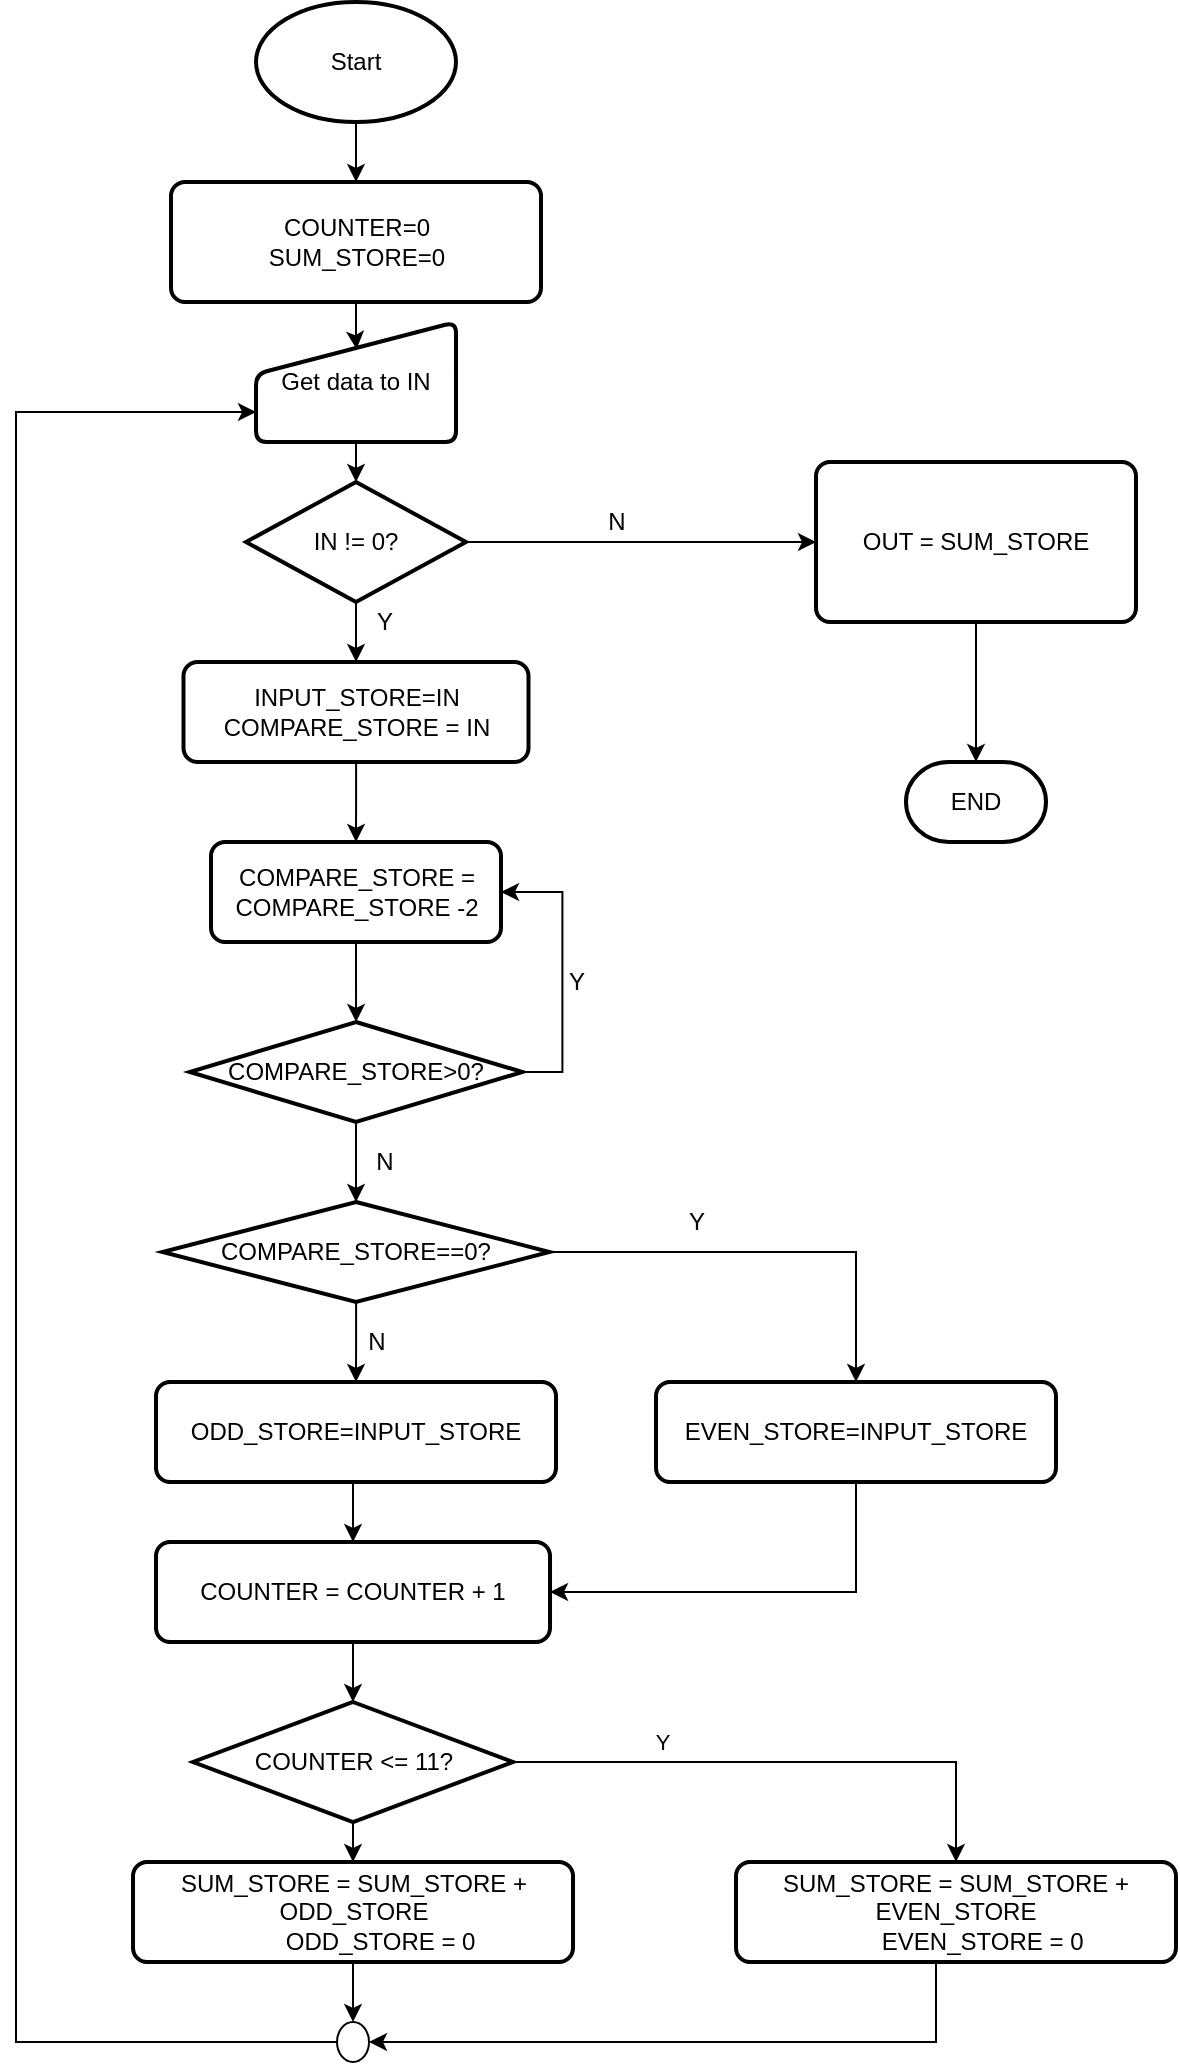 <mxfile version="15.0.3" type="github">
  <diagram id="dw_7Rh8x_ZNJzA37lMaL" name="Page-1">
    <mxGraphModel dx="2370" dy="1287" grid="1" gridSize="10" guides="1" tooltips="1" connect="1" arrows="1" fold="1" page="1" pageScale="1" pageWidth="827" pageHeight="1169" math="0" shadow="0">
      <root>
        <mxCell id="0" />
        <mxCell id="1" parent="0" />
        <mxCell id="iAu7uCkym9_WHQVDxjhl-3" value="" style="edgeStyle=orthogonalEdgeStyle;rounded=0;orthogonalLoop=1;jettySize=auto;html=1;" edge="1" parent="1" source="iAu7uCkym9_WHQVDxjhl-1" target="iAu7uCkym9_WHQVDxjhl-2">
          <mxGeometry relative="1" as="geometry" />
        </mxCell>
        <mxCell id="iAu7uCkym9_WHQVDxjhl-1" value="Start" style="strokeWidth=2;html=1;shape=mxgraph.flowchart.start_1;whiteSpace=wrap;" vertex="1" parent="1">
          <mxGeometry x="180" y="30" width="100" height="60" as="geometry" />
        </mxCell>
        <mxCell id="iAu7uCkym9_WHQVDxjhl-10" value="" style="edgeStyle=orthogonalEdgeStyle;rounded=0;orthogonalLoop=1;jettySize=auto;html=1;entryX=0.503;entryY=0.226;entryDx=0;entryDy=0;entryPerimeter=0;" edge="1" parent="1" source="iAu7uCkym9_WHQVDxjhl-2" target="iAu7uCkym9_WHQVDxjhl-29">
          <mxGeometry relative="1" as="geometry">
            <mxPoint x="230" y="210" as="targetPoint" />
          </mxGeometry>
        </mxCell>
        <mxCell id="iAu7uCkym9_WHQVDxjhl-2" value="COUNTER=0&lt;br&gt;SUM_STORE=0" style="rounded=1;whiteSpace=wrap;html=1;absoluteArcSize=1;arcSize=14;strokeWidth=2;" vertex="1" parent="1">
          <mxGeometry x="137.5" y="120" width="185" height="60" as="geometry" />
        </mxCell>
        <mxCell id="iAu7uCkym9_WHQVDxjhl-7" value="" style="edgeStyle=orthogonalEdgeStyle;rounded=0;orthogonalLoop=1;jettySize=auto;html=1;" edge="1" parent="1" source="iAu7uCkym9_WHQVDxjhl-4" target="iAu7uCkym9_WHQVDxjhl-6">
          <mxGeometry relative="1" as="geometry" />
        </mxCell>
        <mxCell id="iAu7uCkym9_WHQVDxjhl-48" style="edgeStyle=orthogonalEdgeStyle;rounded=0;orthogonalLoop=1;jettySize=auto;html=1;exitX=1;exitY=0.5;exitDx=0;exitDy=0;exitPerimeter=0;entryX=0;entryY=0.5;entryDx=0;entryDy=0;" edge="1" parent="1" source="iAu7uCkym9_WHQVDxjhl-4" target="iAu7uCkym9_WHQVDxjhl-47">
          <mxGeometry relative="1" as="geometry">
            <mxPoint x="540" y="299.857" as="targetPoint" />
          </mxGeometry>
        </mxCell>
        <mxCell id="iAu7uCkym9_WHQVDxjhl-4" value="IN != 0?" style="strokeWidth=2;html=1;shape=mxgraph.flowchart.decision;whiteSpace=wrap;" vertex="1" parent="1">
          <mxGeometry x="175" y="270" width="110" height="60" as="geometry" />
        </mxCell>
        <mxCell id="iAu7uCkym9_WHQVDxjhl-16" value="" style="edgeStyle=orthogonalEdgeStyle;rounded=0;orthogonalLoop=1;jettySize=auto;html=1;" edge="1" parent="1" source="iAu7uCkym9_WHQVDxjhl-6" target="iAu7uCkym9_WHQVDxjhl-14">
          <mxGeometry relative="1" as="geometry" />
        </mxCell>
        <mxCell id="iAu7uCkym9_WHQVDxjhl-6" value="INPUT_STORE=IN&lt;br&gt;COMPARE_STORE = IN" style="rounded=1;whiteSpace=wrap;html=1;absoluteArcSize=1;arcSize=14;strokeWidth=2;" vertex="1" parent="1">
          <mxGeometry x="143.75" y="360" width="172.5" height="50" as="geometry" />
        </mxCell>
        <mxCell id="iAu7uCkym9_WHQVDxjhl-8" value="Y" style="text;html=1;align=center;verticalAlign=middle;resizable=0;points=[];autosize=1;strokeColor=none;" vertex="1" parent="1">
          <mxGeometry x="234" y="330" width="20" height="20" as="geometry" />
        </mxCell>
        <mxCell id="iAu7uCkym9_WHQVDxjhl-12" value="" style="edgeStyle=orthogonalEdgeStyle;rounded=0;orthogonalLoop=1;jettySize=auto;html=1;entryX=0.5;entryY=0;entryDx=0;entryDy=0;entryPerimeter=0;" edge="1" parent="1" target="iAu7uCkym9_WHQVDxjhl-4">
          <mxGeometry relative="1" as="geometry">
            <mxPoint x="230" y="250" as="sourcePoint" />
          </mxGeometry>
        </mxCell>
        <mxCell id="iAu7uCkym9_WHQVDxjhl-17" value="" style="edgeStyle=orthogonalEdgeStyle;rounded=0;orthogonalLoop=1;jettySize=auto;html=1;" edge="1" parent="1" source="iAu7uCkym9_WHQVDxjhl-14" target="iAu7uCkym9_WHQVDxjhl-15">
          <mxGeometry relative="1" as="geometry" />
        </mxCell>
        <mxCell id="iAu7uCkym9_WHQVDxjhl-14" value="COMPARE_STORE = COMPARE_STORE&amp;nbsp;-2" style="rounded=1;whiteSpace=wrap;html=1;absoluteArcSize=1;arcSize=14;strokeWidth=2;" vertex="1" parent="1">
          <mxGeometry x="157.5" y="450" width="145" height="50" as="geometry" />
        </mxCell>
        <mxCell id="iAu7uCkym9_WHQVDxjhl-18" style="edgeStyle=orthogonalEdgeStyle;rounded=0;orthogonalLoop=1;jettySize=auto;html=1;exitX=1;exitY=0.5;exitDx=0;exitDy=0;exitPerimeter=0;entryX=1;entryY=0.5;entryDx=0;entryDy=0;" edge="1" parent="1" source="iAu7uCkym9_WHQVDxjhl-15" target="iAu7uCkym9_WHQVDxjhl-14">
          <mxGeometry relative="1" as="geometry" />
        </mxCell>
        <mxCell id="iAu7uCkym9_WHQVDxjhl-21" value="" style="edgeStyle=orthogonalEdgeStyle;rounded=0;orthogonalLoop=1;jettySize=auto;html=1;" edge="1" parent="1" source="iAu7uCkym9_WHQVDxjhl-15" target="iAu7uCkym9_WHQVDxjhl-20">
          <mxGeometry relative="1" as="geometry" />
        </mxCell>
        <mxCell id="iAu7uCkym9_WHQVDxjhl-15" value="&lt;span&gt;COMPARE_STORE&amp;gt;0?&lt;/span&gt;" style="strokeWidth=2;html=1;shape=mxgraph.flowchart.decision;whiteSpace=wrap;" vertex="1" parent="1">
          <mxGeometry x="146.88" y="540" width="166.25" height="50" as="geometry" />
        </mxCell>
        <mxCell id="iAu7uCkym9_WHQVDxjhl-19" value="Y" style="text;html=1;align=center;verticalAlign=middle;resizable=0;points=[];autosize=1;strokeColor=none;" vertex="1" parent="1">
          <mxGeometry x="330" y="510" width="20" height="20" as="geometry" />
        </mxCell>
        <mxCell id="iAu7uCkym9_WHQVDxjhl-24" style="edgeStyle=orthogonalEdgeStyle;rounded=0;orthogonalLoop=1;jettySize=auto;html=1;entryX=0.5;entryY=0;entryDx=0;entryDy=0;" edge="1" parent="1" source="iAu7uCkym9_WHQVDxjhl-20" target="iAu7uCkym9_WHQVDxjhl-23">
          <mxGeometry relative="1" as="geometry" />
        </mxCell>
        <mxCell id="iAu7uCkym9_WHQVDxjhl-27" value="" style="edgeStyle=orthogonalEdgeStyle;rounded=0;orthogonalLoop=1;jettySize=auto;html=1;" edge="1" parent="1" source="iAu7uCkym9_WHQVDxjhl-20" target="iAu7uCkym9_WHQVDxjhl-26">
          <mxGeometry relative="1" as="geometry" />
        </mxCell>
        <mxCell id="iAu7uCkym9_WHQVDxjhl-20" value="&lt;span&gt;COMPARE_STORE==0?&lt;/span&gt;" style="strokeWidth=2;html=1;shape=mxgraph.flowchart.decision;whiteSpace=wrap;" vertex="1" parent="1">
          <mxGeometry x="133.25" y="630" width="193.5" height="50" as="geometry" />
        </mxCell>
        <mxCell id="iAu7uCkym9_WHQVDxjhl-22" value="N" style="text;html=1;align=center;verticalAlign=middle;resizable=0;points=[];autosize=1;strokeColor=none;" vertex="1" parent="1">
          <mxGeometry x="234" y="600" width="20" height="20" as="geometry" />
        </mxCell>
        <mxCell id="iAu7uCkym9_WHQVDxjhl-33" style="edgeStyle=orthogonalEdgeStyle;rounded=0;orthogonalLoop=1;jettySize=auto;html=1;entryX=1;entryY=0.5;entryDx=0;entryDy=0;" edge="1" parent="1" source="iAu7uCkym9_WHQVDxjhl-23" target="iAu7uCkym9_WHQVDxjhl-31">
          <mxGeometry relative="1" as="geometry">
            <Array as="points">
              <mxPoint x="480" y="825" />
            </Array>
          </mxGeometry>
        </mxCell>
        <mxCell id="iAu7uCkym9_WHQVDxjhl-23" value="EVEN_STORE=INPUT_STORE" style="rounded=1;whiteSpace=wrap;html=1;absoluteArcSize=1;arcSize=14;strokeWidth=2;" vertex="1" parent="1">
          <mxGeometry x="380" y="720" width="200" height="50" as="geometry" />
        </mxCell>
        <mxCell id="iAu7uCkym9_WHQVDxjhl-25" value="Y" style="text;html=1;align=center;verticalAlign=middle;resizable=0;points=[];autosize=1;strokeColor=none;" vertex="1" parent="1">
          <mxGeometry x="390" y="630" width="20" height="20" as="geometry" />
        </mxCell>
        <mxCell id="iAu7uCkym9_WHQVDxjhl-32" style="edgeStyle=orthogonalEdgeStyle;rounded=0;orthogonalLoop=1;jettySize=auto;html=1;exitX=0.5;exitY=1;exitDx=0;exitDy=0;entryX=0.5;entryY=0;entryDx=0;entryDy=0;" edge="1" parent="1" source="iAu7uCkym9_WHQVDxjhl-26" target="iAu7uCkym9_WHQVDxjhl-31">
          <mxGeometry relative="1" as="geometry" />
        </mxCell>
        <mxCell id="iAu7uCkym9_WHQVDxjhl-26" value="ODD_STORE=INPUT_STORE" style="rounded=1;whiteSpace=wrap;html=1;absoluteArcSize=1;arcSize=14;strokeWidth=2;" vertex="1" parent="1">
          <mxGeometry x="130.01" y="720" width="200" height="50" as="geometry" />
        </mxCell>
        <mxCell id="iAu7uCkym9_WHQVDxjhl-28" value="N" style="text;html=1;align=center;verticalAlign=middle;resizable=0;points=[];autosize=1;strokeColor=none;" vertex="1" parent="1">
          <mxGeometry x="230" y="690" width="20" height="20" as="geometry" />
        </mxCell>
        <mxCell id="iAu7uCkym9_WHQVDxjhl-29" value="&lt;span&gt;Get data to IN&lt;/span&gt;" style="html=1;strokeWidth=2;shape=manualInput;whiteSpace=wrap;rounded=1;size=26;arcSize=11;" vertex="1" parent="1">
          <mxGeometry x="180.01" y="190" width="100" height="60" as="geometry" />
        </mxCell>
        <mxCell id="iAu7uCkym9_WHQVDxjhl-36" value="" style="edgeStyle=orthogonalEdgeStyle;rounded=0;orthogonalLoop=1;jettySize=auto;html=1;" edge="1" parent="1" source="iAu7uCkym9_WHQVDxjhl-31" target="iAu7uCkym9_WHQVDxjhl-35">
          <mxGeometry relative="1" as="geometry" />
        </mxCell>
        <mxCell id="iAu7uCkym9_WHQVDxjhl-31" value="COUNTER = COUNTER + 1" style="rounded=1;whiteSpace=wrap;html=1;absoluteArcSize=1;arcSize=14;strokeWidth=2;" vertex="1" parent="1">
          <mxGeometry x="130.01" y="800" width="197" height="50" as="geometry" />
        </mxCell>
        <mxCell id="iAu7uCkym9_WHQVDxjhl-38" style="edgeStyle=orthogonalEdgeStyle;rounded=0;orthogonalLoop=1;jettySize=auto;html=1;entryX=0.5;entryY=0;entryDx=0;entryDy=0;" edge="1" parent="1" source="iAu7uCkym9_WHQVDxjhl-35" target="iAu7uCkym9_WHQVDxjhl-37">
          <mxGeometry relative="1" as="geometry">
            <mxPoint x="380" y="940" as="targetPoint" />
          </mxGeometry>
        </mxCell>
        <mxCell id="iAu7uCkym9_WHQVDxjhl-39" value="Y" style="edgeLabel;html=1;align=center;verticalAlign=middle;resizable=0;points=[];" vertex="1" connectable="0" parent="iAu7uCkym9_WHQVDxjhl-38">
          <mxGeometry x="-0.698" y="4" relative="1" as="geometry">
            <mxPoint x="33" y="-6" as="offset" />
          </mxGeometry>
        </mxCell>
        <mxCell id="iAu7uCkym9_WHQVDxjhl-41" value="" style="edgeStyle=orthogonalEdgeStyle;rounded=0;orthogonalLoop=1;jettySize=auto;html=1;" edge="1" parent="1" source="iAu7uCkym9_WHQVDxjhl-35" target="iAu7uCkym9_WHQVDxjhl-40">
          <mxGeometry relative="1" as="geometry" />
        </mxCell>
        <mxCell id="iAu7uCkym9_WHQVDxjhl-35" value="&lt;span&gt;COUNTER &amp;lt;= 11?&lt;/span&gt;" style="strokeWidth=2;html=1;shape=mxgraph.flowchart.decision;whiteSpace=wrap;" vertex="1" parent="1">
          <mxGeometry x="148.51" y="880" width="160" height="60" as="geometry" />
        </mxCell>
        <mxCell id="iAu7uCkym9_WHQVDxjhl-44" style="edgeStyle=orthogonalEdgeStyle;rounded=0;orthogonalLoop=1;jettySize=auto;html=1;entryX=1;entryY=0.5;entryDx=0;entryDy=0;entryPerimeter=0;" edge="1" parent="1" source="iAu7uCkym9_WHQVDxjhl-37" target="iAu7uCkym9_WHQVDxjhl-42">
          <mxGeometry relative="1" as="geometry">
            <Array as="points">
              <mxPoint x="520" y="1050" />
            </Array>
          </mxGeometry>
        </mxCell>
        <mxCell id="iAu7uCkym9_WHQVDxjhl-37" value="&lt;div&gt;SUM_STORE = SUM_STORE + EVEN_STORE&lt;/div&gt;&lt;div&gt;&amp;nbsp; &amp;nbsp; &amp;nbsp; &amp;nbsp; EVEN_STORE = 0&lt;/div&gt;" style="rounded=1;whiteSpace=wrap;html=1;absoluteArcSize=1;arcSize=14;strokeWidth=2;" vertex="1" parent="1">
          <mxGeometry x="420" y="960" width="220" height="50" as="geometry" />
        </mxCell>
        <mxCell id="iAu7uCkym9_WHQVDxjhl-43" value="" style="edgeStyle=orthogonalEdgeStyle;rounded=0;orthogonalLoop=1;jettySize=auto;html=1;" edge="1" parent="1" source="iAu7uCkym9_WHQVDxjhl-40" target="iAu7uCkym9_WHQVDxjhl-42">
          <mxGeometry relative="1" as="geometry" />
        </mxCell>
        <mxCell id="iAu7uCkym9_WHQVDxjhl-40" value="&lt;div&gt;SUM_STORE = SUM_STORE + ODD_STORE&lt;/div&gt;&lt;div&gt;&amp;nbsp; &amp;nbsp; &amp;nbsp; &amp;nbsp; ODD_STORE = 0&lt;/div&gt;" style="rounded=1;whiteSpace=wrap;html=1;absoluteArcSize=1;arcSize=14;strokeWidth=2;" vertex="1" parent="1">
          <mxGeometry x="118.51" y="960" width="220" height="50" as="geometry" />
        </mxCell>
        <mxCell id="iAu7uCkym9_WHQVDxjhl-46" style="edgeStyle=orthogonalEdgeStyle;rounded=0;orthogonalLoop=1;jettySize=auto;html=1;entryX=0;entryY=0.75;entryDx=0;entryDy=0;" edge="1" parent="1" source="iAu7uCkym9_WHQVDxjhl-42" target="iAu7uCkym9_WHQVDxjhl-29">
          <mxGeometry relative="1" as="geometry">
            <Array as="points">
              <mxPoint x="60" y="1050" />
              <mxPoint x="60" y="235" />
            </Array>
          </mxGeometry>
        </mxCell>
        <mxCell id="iAu7uCkym9_WHQVDxjhl-42" value="" style="verticalLabelPosition=bottom;verticalAlign=top;html=1;shape=mxgraph.flowchart.on-page_reference;" vertex="1" parent="1">
          <mxGeometry x="220.51" y="1040" width="16" height="20" as="geometry" />
        </mxCell>
        <mxCell id="iAu7uCkym9_WHQVDxjhl-51" value="" style="edgeStyle=orthogonalEdgeStyle;rounded=0;orthogonalLoop=1;jettySize=auto;html=1;" edge="1" parent="1" source="iAu7uCkym9_WHQVDxjhl-47" target="iAu7uCkym9_WHQVDxjhl-50">
          <mxGeometry relative="1" as="geometry" />
        </mxCell>
        <mxCell id="iAu7uCkym9_WHQVDxjhl-47" value="OUT = SUM_STORE" style="rounded=1;whiteSpace=wrap;html=1;absoluteArcSize=1;arcSize=14;strokeWidth=2;" vertex="1" parent="1">
          <mxGeometry x="460" y="260" width="160" height="80" as="geometry" />
        </mxCell>
        <mxCell id="iAu7uCkym9_WHQVDxjhl-49" value="N" style="text;html=1;align=center;verticalAlign=middle;resizable=0;points=[];autosize=1;strokeColor=none;" vertex="1" parent="1">
          <mxGeometry x="350" y="280" width="20" height="20" as="geometry" />
        </mxCell>
        <mxCell id="iAu7uCkym9_WHQVDxjhl-50" value="END" style="strokeWidth=2;html=1;shape=mxgraph.flowchart.terminator;whiteSpace=wrap;" vertex="1" parent="1">
          <mxGeometry x="505" y="410" width="70" height="40" as="geometry" />
        </mxCell>
      </root>
    </mxGraphModel>
  </diagram>
</mxfile>
